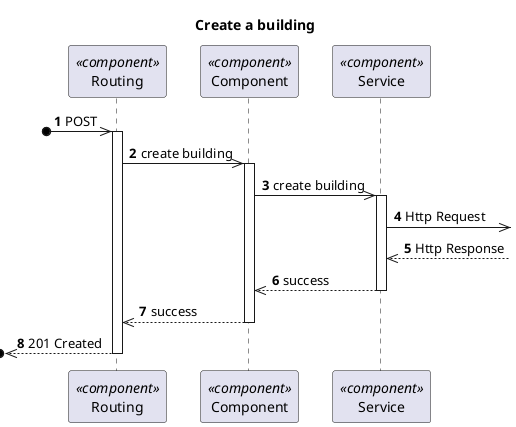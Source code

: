 @startuml Process View - Level 3 - Create a building

autonumber
skinparam packageStyle rect

title Create a building

participant "Routing" as routing <<component>>
participant "Component" as comp <<component>>
participant "Service" as service <<component>>

?o->> routing : POST
activate routing
routing ->> comp : create building

activate comp
comp ->> service : create building

activate service
service ->> : Http Request
service <<-- : Http Response

service -->> comp : success
deactivate service

comp -->> routing : success
deactivate comp

?o<<-- routing : 201 Created
deactivate routing

@enduml